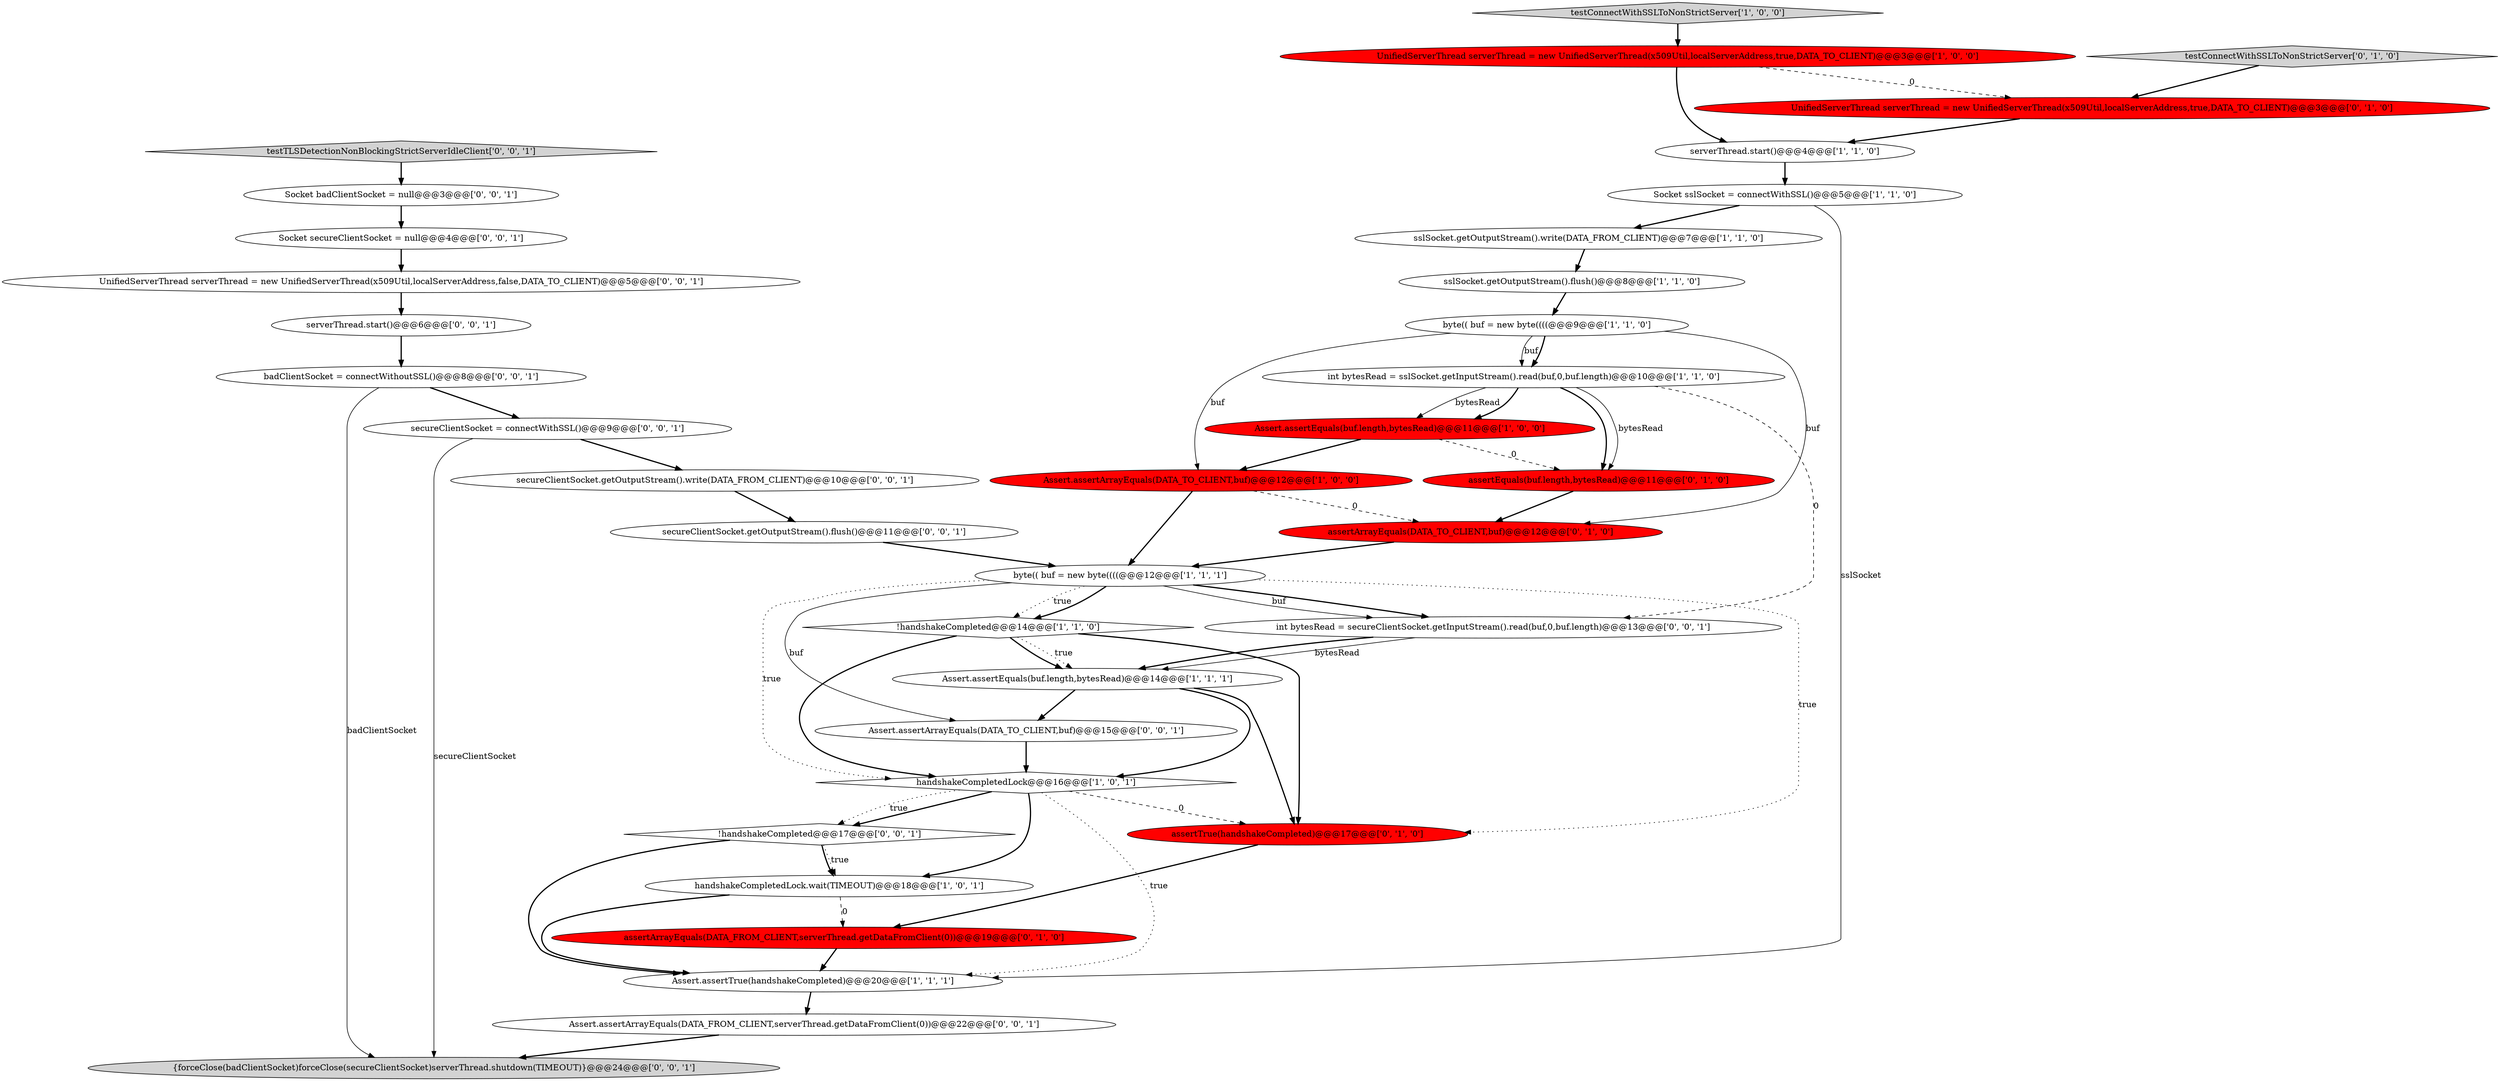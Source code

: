 digraph {
18 [style = filled, label = "testConnectWithSSLToNonStrictServer['0', '1', '0']", fillcolor = lightgray, shape = diamond image = "AAA0AAABBB2BBB"];
32 [style = filled, label = "serverThread.start()@@@6@@@['0', '0', '1']", fillcolor = white, shape = ellipse image = "AAA0AAABBB3BBB"];
26 [style = filled, label = "secureClientSocket = connectWithSSL()@@@9@@@['0', '0', '1']", fillcolor = white, shape = ellipse image = "AAA0AAABBB3BBB"];
27 [style = filled, label = "secureClientSocket.getOutputStream().write(DATA_FROM_CLIENT)@@@10@@@['0', '0', '1']", fillcolor = white, shape = ellipse image = "AAA0AAABBB3BBB"];
4 [style = filled, label = "handshakeCompletedLock@@@16@@@['1', '0', '1']", fillcolor = white, shape = diamond image = "AAA0AAABBB1BBB"];
6 [style = filled, label = "byte(( buf = new byte((((@@@12@@@['1', '1', '1']", fillcolor = white, shape = ellipse image = "AAA0AAABBB1BBB"];
13 [style = filled, label = "handshakeCompletedLock.wait(TIMEOUT)@@@18@@@['1', '0', '1']", fillcolor = white, shape = ellipse image = "AAA0AAABBB1BBB"];
8 [style = filled, label = "int bytesRead = sslSocket.getInputStream().read(buf,0,buf.length)@@@10@@@['1', '1', '0']", fillcolor = white, shape = ellipse image = "AAA0AAABBB1BBB"];
22 [style = filled, label = "Socket secureClientSocket = null@@@4@@@['0', '0', '1']", fillcolor = white, shape = ellipse image = "AAA0AAABBB3BBB"];
15 [style = filled, label = "byte(( buf = new byte((((@@@9@@@['1', '1', '0']", fillcolor = white, shape = ellipse image = "AAA0AAABBB1BBB"];
2 [style = filled, label = "sslSocket.getOutputStream().write(DATA_FROM_CLIENT)@@@7@@@['1', '1', '0']", fillcolor = white, shape = ellipse image = "AAA0AAABBB1BBB"];
12 [style = filled, label = "!handshakeCompleted@@@14@@@['1', '1', '0']", fillcolor = white, shape = diamond image = "AAA0AAABBB1BBB"];
20 [style = filled, label = "assertTrue(handshakeCompleted)@@@17@@@['0', '1', '0']", fillcolor = red, shape = ellipse image = "AAA1AAABBB2BBB"];
7 [style = filled, label = "Assert.assertArrayEquals(DATA_TO_CLIENT,buf)@@@12@@@['1', '0', '0']", fillcolor = red, shape = ellipse image = "AAA1AAABBB1BBB"];
31 [style = filled, label = "badClientSocket = connectWithoutSSL()@@@8@@@['0', '0', '1']", fillcolor = white, shape = ellipse image = "AAA0AAABBB3BBB"];
19 [style = filled, label = "assertEquals(buf.length,bytesRead)@@@11@@@['0', '1', '0']", fillcolor = red, shape = ellipse image = "AAA1AAABBB2BBB"];
5 [style = filled, label = "UnifiedServerThread serverThread = new UnifiedServerThread(x509Util,localServerAddress,true,DATA_TO_CLIENT)@@@3@@@['1', '0', '0']", fillcolor = red, shape = ellipse image = "AAA1AAABBB1BBB"];
35 [style = filled, label = "UnifiedServerThread serverThread = new UnifiedServerThread(x509Util,localServerAddress,false,DATA_TO_CLIENT)@@@5@@@['0', '0', '1']", fillcolor = white, shape = ellipse image = "AAA0AAABBB3BBB"];
0 [style = filled, label = "Assert.assertEquals(buf.length,bytesRead)@@@11@@@['1', '0', '0']", fillcolor = red, shape = ellipse image = "AAA1AAABBB1BBB"];
23 [style = filled, label = "{forceClose(badClientSocket)forceClose(secureClientSocket)serverThread.shutdown(TIMEOUT)}@@@24@@@['0', '0', '1']", fillcolor = lightgray, shape = ellipse image = "AAA0AAABBB3BBB"];
10 [style = filled, label = "Socket sslSocket = connectWithSSL()@@@5@@@['1', '1', '0']", fillcolor = white, shape = ellipse image = "AAA0AAABBB1BBB"];
34 [style = filled, label = "Socket badClientSocket = null@@@3@@@['0', '0', '1']", fillcolor = white, shape = ellipse image = "AAA0AAABBB3BBB"];
9 [style = filled, label = "serverThread.start()@@@4@@@['1', '1', '0']", fillcolor = white, shape = ellipse image = "AAA0AAABBB1BBB"];
16 [style = filled, label = "assertArrayEquals(DATA_TO_CLIENT,buf)@@@12@@@['0', '1', '0']", fillcolor = red, shape = ellipse image = "AAA1AAABBB2BBB"];
21 [style = filled, label = "assertArrayEquals(DATA_FROM_CLIENT,serverThread.getDataFromClient(0))@@@19@@@['0', '1', '0']", fillcolor = red, shape = ellipse image = "AAA1AAABBB2BBB"];
14 [style = filled, label = "Assert.assertTrue(handshakeCompleted)@@@20@@@['1', '1', '1']", fillcolor = white, shape = ellipse image = "AAA0AAABBB1BBB"];
33 [style = filled, label = "testTLSDetectionNonBlockingStrictServerIdleClient['0', '0', '1']", fillcolor = lightgray, shape = diamond image = "AAA0AAABBB3BBB"];
25 [style = filled, label = "Assert.assertArrayEquals(DATA_TO_CLIENT,buf)@@@15@@@['0', '0', '1']", fillcolor = white, shape = ellipse image = "AAA0AAABBB3BBB"];
29 [style = filled, label = "Assert.assertArrayEquals(DATA_FROM_CLIENT,serverThread.getDataFromClient(0))@@@22@@@['0', '0', '1']", fillcolor = white, shape = ellipse image = "AAA0AAABBB3BBB"];
30 [style = filled, label = "secureClientSocket.getOutputStream().flush()@@@11@@@['0', '0', '1']", fillcolor = white, shape = ellipse image = "AAA0AAABBB3BBB"];
3 [style = filled, label = "sslSocket.getOutputStream().flush()@@@8@@@['1', '1', '0']", fillcolor = white, shape = ellipse image = "AAA0AAABBB1BBB"];
1 [style = filled, label = "testConnectWithSSLToNonStrictServer['1', '0', '0']", fillcolor = lightgray, shape = diamond image = "AAA0AAABBB1BBB"];
28 [style = filled, label = "!handshakeCompleted@@@17@@@['0', '0', '1']", fillcolor = white, shape = diamond image = "AAA0AAABBB3BBB"];
11 [style = filled, label = "Assert.assertEquals(buf.length,bytesRead)@@@14@@@['1', '1', '1']", fillcolor = white, shape = ellipse image = "AAA0AAABBB1BBB"];
17 [style = filled, label = "UnifiedServerThread serverThread = new UnifiedServerThread(x509Util,localServerAddress,true,DATA_TO_CLIENT)@@@3@@@['0', '1', '0']", fillcolor = red, shape = ellipse image = "AAA1AAABBB2BBB"];
24 [style = filled, label = "int bytesRead = secureClientSocket.getInputStream().read(buf,0,buf.length)@@@13@@@['0', '0', '1']", fillcolor = white, shape = ellipse image = "AAA0AAABBB3BBB"];
1->5 [style = bold, label=""];
11->20 [style = bold, label=""];
26->23 [style = solid, label="secureClientSocket"];
15->8 [style = solid, label="buf"];
5->9 [style = bold, label=""];
8->19 [style = bold, label=""];
0->19 [style = dashed, label="0"];
7->16 [style = dashed, label="0"];
16->6 [style = bold, label=""];
17->9 [style = bold, label=""];
2->3 [style = bold, label=""];
4->13 [style = bold, label=""];
11->4 [style = bold, label=""];
12->11 [style = bold, label=""];
27->30 [style = bold, label=""];
12->20 [style = bold, label=""];
18->17 [style = bold, label=""];
35->32 [style = bold, label=""];
25->4 [style = bold, label=""];
28->13 [style = bold, label=""];
6->24 [style = bold, label=""];
3->15 [style = bold, label=""];
29->23 [style = bold, label=""];
9->10 [style = bold, label=""];
8->24 [style = dashed, label="0"];
8->0 [style = solid, label="bytesRead"];
30->6 [style = bold, label=""];
4->14 [style = dotted, label="true"];
31->23 [style = solid, label="badClientSocket"];
15->7 [style = solid, label="buf"];
4->28 [style = bold, label=""];
28->14 [style = bold, label=""];
6->24 [style = solid, label="buf"];
34->22 [style = bold, label=""];
19->16 [style = bold, label=""];
0->7 [style = bold, label=""];
12->11 [style = dotted, label="true"];
20->21 [style = bold, label=""];
8->0 [style = bold, label=""];
6->20 [style = dotted, label="true"];
4->28 [style = dotted, label="true"];
31->26 [style = bold, label=""];
26->27 [style = bold, label=""];
13->21 [style = dashed, label="0"];
5->17 [style = dashed, label="0"];
6->4 [style = dotted, label="true"];
12->4 [style = bold, label=""];
24->11 [style = solid, label="bytesRead"];
4->20 [style = dashed, label="0"];
10->14 [style = solid, label="sslSocket"];
24->11 [style = bold, label=""];
7->6 [style = bold, label=""];
8->19 [style = solid, label="bytesRead"];
15->16 [style = solid, label="buf"];
14->29 [style = bold, label=""];
10->2 [style = bold, label=""];
6->25 [style = solid, label="buf"];
6->12 [style = dotted, label="true"];
22->35 [style = bold, label=""];
28->13 [style = dotted, label="true"];
33->34 [style = bold, label=""];
13->14 [style = bold, label=""];
15->8 [style = bold, label=""];
32->31 [style = bold, label=""];
11->25 [style = bold, label=""];
21->14 [style = bold, label=""];
6->12 [style = bold, label=""];
}
